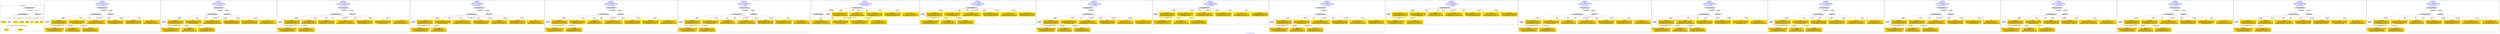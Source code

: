 digraph n0 {
fontcolor="blue"
remincross="true"
label="s12-s-19-artworks.json"
subgraph cluster_0 {
label="1-correct model"
n2[style="filled",color="white",fillcolor="lightgray",label="CulturalHeritageObject1"];
n3[shape="plaintext",style="filled",fillcolor="gold",label="date_made"];
n4[style="filled",color="white",fillcolor="lightgray",label="Person1"];
n5[shape="plaintext",style="filled",fillcolor="gold",label="description"];
n6[shape="plaintext",style="filled",fillcolor="gold",label="dimensions"];
n7[shape="plaintext",style="filled",fillcolor="gold",label="technique"];
n8[shape="plaintext",style="filled",fillcolor="gold",label="title"];
n9[shape="plaintext",style="filled",fillcolor="gold",label="access_id"];
n10[shape="plaintext",style="filled",fillcolor="gold",label="nationality"];
n11[shape="plaintext",style="filled",fillcolor="gold",label="artist_name"];
n12[style="filled",color="white",fillcolor="lightgray",label="EuropeanaAggregation1"];
n13[style="filled",color="white",fillcolor="lightgray",label="WebResource1"];
n14[shape="plaintext",style="filled",fillcolor="gold",label="img_url"];
}
subgraph cluster_1 {
label="candidate 0\nlink coherence:1.0\nnode coherence:1.0\nconfidence:0.5043214219495069\nmapping score:0.6125515850942801\ncost:11.99945\n-precision:0.92-recall:0.92"
n16[style="filled",color="white",fillcolor="lightgray",label="CulturalHeritageObject1"];
n17[style="filled",color="white",fillcolor="lightgray",label="Person1"];
n18[style="filled",color="white",fillcolor="lightgray",label="EuropeanaAggregation1"];
n19[style="filled",color="white",fillcolor="lightgray",label="WebResource1"];
n20[shape="plaintext",style="filled",fillcolor="gold",label="dimensions\n[CulturalHeritageObject,extent,0.611]\n[CulturalHeritageObject,description,0.17]\n[CulturalHeritageObject,title,0.113]\n[CulturalHeritageObject,medium,0.106]"];
n21[shape="plaintext",style="filled",fillcolor="gold",label="nationality\n[Person,countryAssociatedWithThePerson,0.856]\n[Person,biographicalInformation,0.082]\n[CulturalHeritageObject,title,0.032]\n[CulturalHeritageObject,description,0.03]"];
n22[shape="plaintext",style="filled",fillcolor="gold",label="img_url\n[WebResource,classLink,0.74]\n[Document,classLink,0.132]\n[CulturalHeritageObject,provenance,0.074]\n[Person,biographicalInformation,0.054]"];
n23[shape="plaintext",style="filled",fillcolor="gold",label="title\n[CulturalHeritageObject,title,0.328]\n[CulturalHeritageObject,description,0.306]\n[Person,biographicalInformation,0.278]\n[Concept,prefLabel,0.088]"];
n24[shape="plaintext",style="filled",fillcolor="gold",label="access_id\n[CulturalHeritageObject,extent,0.491]\n[CulturalHeritageObject,title,0.229]\n[CulturalHeritageObject,description,0.183]\n[CulturalHeritageObject,accessionNumber,0.097]"];
n25[shape="plaintext",style="filled",fillcolor="gold",label="date_made\n[Person,dateOfDeath,0.346]\n[Person,dateOfBirth,0.333]\n[CulturalHeritageObject,created,0.212]\n[Person,biographicalInformation,0.109]"];
n26[shape="plaintext",style="filled",fillcolor="gold",label="technique\n[CulturalHeritageObject,medium,0.69]\n[CulturalHeritageObject,description,0.147]\n[Person,biographicalInformation,0.095]\n[CulturalHeritageObject,title,0.068]"];
n27[shape="plaintext",style="filled",fillcolor="gold",label="description\n[Person,biographicalInformation,0.438]\n[CulturalHeritageObject,description,0.356]\n[CulturalHeritageObject,title,0.156]\n[CulturalHeritageObject,provenance,0.05]"];
n28[shape="plaintext",style="filled",fillcolor="gold",label="artist_name\n[Person,nameOfThePerson,0.514]\n[Person,biographicalInformation,0.327]\n[CulturalHeritageObject,title,0.081]\n[CulturalHeritageObject,provenance,0.078]"];
}
subgraph cluster_2 {
label="candidate 1\nlink coherence:1.0\nnode coherence:1.0\nconfidence:0.5029013796348395\nmapping score:0.6120782376560576\ncost:11.99945\n-precision:0.92-recall:0.92"
n30[style="filled",color="white",fillcolor="lightgray",label="CulturalHeritageObject1"];
n31[style="filled",color="white",fillcolor="lightgray",label="Person1"];
n32[style="filled",color="white",fillcolor="lightgray",label="EuropeanaAggregation1"];
n33[style="filled",color="white",fillcolor="lightgray",label="WebResource1"];
n34[shape="plaintext",style="filled",fillcolor="gold",label="dimensions\n[CulturalHeritageObject,extent,0.611]\n[CulturalHeritageObject,description,0.17]\n[CulturalHeritageObject,title,0.113]\n[CulturalHeritageObject,medium,0.106]"];
n35[shape="plaintext",style="filled",fillcolor="gold",label="nationality\n[Person,countryAssociatedWithThePerson,0.856]\n[Person,biographicalInformation,0.082]\n[CulturalHeritageObject,title,0.032]\n[CulturalHeritageObject,description,0.03]"];
n36[shape="plaintext",style="filled",fillcolor="gold",label="date_made\n[Person,dateOfDeath,0.346]\n[Person,dateOfBirth,0.333]\n[CulturalHeritageObject,created,0.212]\n[Person,biographicalInformation,0.109]"];
n37[shape="plaintext",style="filled",fillcolor="gold",label="img_url\n[WebResource,classLink,0.74]\n[Document,classLink,0.132]\n[CulturalHeritageObject,provenance,0.074]\n[Person,biographicalInformation,0.054]"];
n38[shape="plaintext",style="filled",fillcolor="gold",label="title\n[CulturalHeritageObject,title,0.328]\n[CulturalHeritageObject,description,0.306]\n[Person,biographicalInformation,0.278]\n[Concept,prefLabel,0.088]"];
n39[shape="plaintext",style="filled",fillcolor="gold",label="access_id\n[CulturalHeritageObject,extent,0.491]\n[CulturalHeritageObject,title,0.229]\n[CulturalHeritageObject,description,0.183]\n[CulturalHeritageObject,accessionNumber,0.097]"];
n40[shape="plaintext",style="filled",fillcolor="gold",label="technique\n[CulturalHeritageObject,medium,0.69]\n[CulturalHeritageObject,description,0.147]\n[Person,biographicalInformation,0.095]\n[CulturalHeritageObject,title,0.068]"];
n41[shape="plaintext",style="filled",fillcolor="gold",label="description\n[Person,biographicalInformation,0.438]\n[CulturalHeritageObject,description,0.356]\n[CulturalHeritageObject,title,0.156]\n[CulturalHeritageObject,provenance,0.05]"];
n42[shape="plaintext",style="filled",fillcolor="gold",label="artist_name\n[Person,nameOfThePerson,0.514]\n[Person,biographicalInformation,0.327]\n[CulturalHeritageObject,title,0.081]\n[CulturalHeritageObject,provenance,0.078]"];
}
subgraph cluster_3 {
label="candidate 10\nlink coherence:1.0\nnode coherence:1.0\nconfidence:0.46474013644248896\nmapping score:0.5993578232586074\ncost:11.99945\n-precision:0.83-recall:0.83"
n44[style="filled",color="white",fillcolor="lightgray",label="CulturalHeritageObject1"];
n45[style="filled",color="white",fillcolor="lightgray",label="Person1"];
n46[style="filled",color="white",fillcolor="lightgray",label="EuropeanaAggregation1"];
n47[style="filled",color="white",fillcolor="lightgray",label="WebResource1"];
n48[shape="plaintext",style="filled",fillcolor="gold",label="dimensions\n[CulturalHeritageObject,extent,0.611]\n[CulturalHeritageObject,description,0.17]\n[CulturalHeritageObject,title,0.113]\n[CulturalHeritageObject,medium,0.106]"];
n49[shape="plaintext",style="filled",fillcolor="gold",label="nationality\n[Person,countryAssociatedWithThePerson,0.856]\n[Person,biographicalInformation,0.082]\n[CulturalHeritageObject,title,0.032]\n[CulturalHeritageObject,description,0.03]"];
n50[shape="plaintext",style="filled",fillcolor="gold",label="img_url\n[WebResource,classLink,0.74]\n[Document,classLink,0.132]\n[CulturalHeritageObject,provenance,0.074]\n[Person,biographicalInformation,0.054]"];
n51[shape="plaintext",style="filled",fillcolor="gold",label="date_made\n[Person,dateOfDeath,0.346]\n[Person,dateOfBirth,0.333]\n[CulturalHeritageObject,created,0.212]\n[Person,biographicalInformation,0.109]"];
n52[shape="plaintext",style="filled",fillcolor="gold",label="description\n[Person,biographicalInformation,0.438]\n[CulturalHeritageObject,description,0.356]\n[CulturalHeritageObject,title,0.156]\n[CulturalHeritageObject,provenance,0.05]"];
n53[shape="plaintext",style="filled",fillcolor="gold",label="access_id\n[CulturalHeritageObject,extent,0.491]\n[CulturalHeritageObject,title,0.229]\n[CulturalHeritageObject,description,0.183]\n[CulturalHeritageObject,accessionNumber,0.097]"];
n54[shape="plaintext",style="filled",fillcolor="gold",label="technique\n[CulturalHeritageObject,medium,0.69]\n[CulturalHeritageObject,description,0.147]\n[Person,biographicalInformation,0.095]\n[CulturalHeritageObject,title,0.068]"];
n55[shape="plaintext",style="filled",fillcolor="gold",label="title\n[CulturalHeritageObject,title,0.328]\n[CulturalHeritageObject,description,0.306]\n[Person,biographicalInformation,0.278]\n[Concept,prefLabel,0.088]"];
n56[shape="plaintext",style="filled",fillcolor="gold",label="artist_name\n[Person,nameOfThePerson,0.514]\n[Person,biographicalInformation,0.327]\n[CulturalHeritageObject,title,0.081]\n[CulturalHeritageObject,provenance,0.078]"];
}
subgraph cluster_4 {
label="candidate 11\nlink coherence:1.0\nnode coherence:1.0\nconfidence:0.45576895742800677\nmapping score:0.59636743025378\ncost:11.99945\n-precision:0.83-recall:0.83"
n58[style="filled",color="white",fillcolor="lightgray",label="CulturalHeritageObject1"];
n59[style="filled",color="white",fillcolor="lightgray",label="Person1"];
n60[style="filled",color="white",fillcolor="lightgray",label="EuropeanaAggregation1"];
n61[style="filled",color="white",fillcolor="lightgray",label="WebResource1"];
n62[shape="plaintext",style="filled",fillcolor="gold",label="dimensions\n[CulturalHeritageObject,extent,0.611]\n[CulturalHeritageObject,description,0.17]\n[CulturalHeritageObject,title,0.113]\n[CulturalHeritageObject,medium,0.106]"];
n63[shape="plaintext",style="filled",fillcolor="gold",label="nationality\n[Person,countryAssociatedWithThePerson,0.856]\n[Person,biographicalInformation,0.082]\n[CulturalHeritageObject,title,0.032]\n[CulturalHeritageObject,description,0.03]"];
n64[shape="plaintext",style="filled",fillcolor="gold",label="img_url\n[WebResource,classLink,0.74]\n[Document,classLink,0.132]\n[CulturalHeritageObject,provenance,0.074]\n[Person,biographicalInformation,0.054]"];
n65[shape="plaintext",style="filled",fillcolor="gold",label="title\n[CulturalHeritageObject,title,0.328]\n[CulturalHeritageObject,description,0.306]\n[Person,biographicalInformation,0.278]\n[Concept,prefLabel,0.088]"];
n66[shape="plaintext",style="filled",fillcolor="gold",label="access_id\n[CulturalHeritageObject,extent,0.491]\n[CulturalHeritageObject,title,0.229]\n[CulturalHeritageObject,description,0.183]\n[CulturalHeritageObject,accessionNumber,0.097]"];
n67[shape="plaintext",style="filled",fillcolor="gold",label="date_made\n[Person,dateOfDeath,0.346]\n[Person,dateOfBirth,0.333]\n[CulturalHeritageObject,created,0.212]\n[Person,biographicalInformation,0.109]"];
n68[shape="plaintext",style="filled",fillcolor="gold",label="technique\n[CulturalHeritageObject,medium,0.69]\n[CulturalHeritageObject,description,0.147]\n[Person,biographicalInformation,0.095]\n[CulturalHeritageObject,title,0.068]"];
n69[shape="plaintext",style="filled",fillcolor="gold",label="artist_name\n[Person,nameOfThePerson,0.514]\n[Person,biographicalInformation,0.327]\n[CulturalHeritageObject,title,0.081]\n[CulturalHeritageObject,provenance,0.078]"];
n70[shape="plaintext",style="filled",fillcolor="gold",label="description\n[Person,biographicalInformation,0.438]\n[CulturalHeritageObject,description,0.356]\n[CulturalHeritageObject,title,0.156]\n[CulturalHeritageObject,provenance,0.05]"];
}
subgraph cluster_5 {
label="candidate 12\nlink coherence:1.0\nnode coherence:1.0\nconfidence:0.45537098438512136\nmapping score:0.5962347725728182\ncost:11.99945\n-precision:0.92-recall:0.92"
n72[style="filled",color="white",fillcolor="lightgray",label="CulturalHeritageObject1"];
n73[style="filled",color="white",fillcolor="lightgray",label="Person1"];
n74[style="filled",color="white",fillcolor="lightgray",label="EuropeanaAggregation1"];
n75[style="filled",color="white",fillcolor="lightgray",label="WebResource1"];
n76[shape="plaintext",style="filled",fillcolor="gold",label="dimensions\n[CulturalHeritageObject,extent,0.611]\n[CulturalHeritageObject,description,0.17]\n[CulturalHeritageObject,title,0.113]\n[CulturalHeritageObject,medium,0.106]"];
n77[shape="plaintext",style="filled",fillcolor="gold",label="nationality\n[Person,countryAssociatedWithThePerson,0.856]\n[Person,biographicalInformation,0.082]\n[CulturalHeritageObject,title,0.032]\n[CulturalHeritageObject,description,0.03]"];
n78[shape="plaintext",style="filled",fillcolor="gold",label="img_url\n[WebResource,classLink,0.74]\n[Document,classLink,0.132]\n[CulturalHeritageObject,provenance,0.074]\n[Person,biographicalInformation,0.054]"];
n79[shape="plaintext",style="filled",fillcolor="gold",label="title\n[CulturalHeritageObject,title,0.328]\n[CulturalHeritageObject,description,0.306]\n[Person,biographicalInformation,0.278]\n[Concept,prefLabel,0.088]"];
n80[shape="plaintext",style="filled",fillcolor="gold",label="date_made\n[Person,dateOfDeath,0.346]\n[Person,dateOfBirth,0.333]\n[CulturalHeritageObject,created,0.212]\n[Person,biographicalInformation,0.109]"];
n81[shape="plaintext",style="filled",fillcolor="gold",label="access_id\n[CulturalHeritageObject,extent,0.491]\n[CulturalHeritageObject,title,0.229]\n[CulturalHeritageObject,description,0.183]\n[CulturalHeritageObject,accessionNumber,0.097]"];
n82[shape="plaintext",style="filled",fillcolor="gold",label="technique\n[CulturalHeritageObject,medium,0.69]\n[CulturalHeritageObject,description,0.147]\n[Person,biographicalInformation,0.095]\n[CulturalHeritageObject,title,0.068]"];
n83[shape="plaintext",style="filled",fillcolor="gold",label="description\n[Person,biographicalInformation,0.438]\n[CulturalHeritageObject,description,0.356]\n[CulturalHeritageObject,title,0.156]\n[CulturalHeritageObject,provenance,0.05]"];
n84[shape="plaintext",style="filled",fillcolor="gold",label="artist_name\n[Person,nameOfThePerson,0.514]\n[Person,biographicalInformation,0.327]\n[CulturalHeritageObject,title,0.081]\n[CulturalHeritageObject,provenance,0.078]"];
}
subgraph cluster_6 {
label="candidate 13\nlink coherence:1.0\nnode coherence:1.0\nconfidence:0.45537098438512136\nmapping score:0.5962347725728182\ncost:11.99961\n-precision:0.92-recall:0.92"
n86[style="filled",color="white",fillcolor="lightgray",label="CulturalHeritageObject1"];
n87[style="filled",color="white",fillcolor="lightgray",label="Person1"];
n88[style="filled",color="white",fillcolor="lightgray",label="EuropeanaAggregation1"];
n89[style="filled",color="white",fillcolor="lightgray",label="WebResource2"];
n90[shape="plaintext",style="filled",fillcolor="gold",label="dimensions\n[CulturalHeritageObject,extent,0.611]\n[CulturalHeritageObject,description,0.17]\n[CulturalHeritageObject,title,0.113]\n[CulturalHeritageObject,medium,0.106]"];
n91[shape="plaintext",style="filled",fillcolor="gold",label="nationality\n[Person,countryAssociatedWithThePerson,0.856]\n[Person,biographicalInformation,0.082]\n[CulturalHeritageObject,title,0.032]\n[CulturalHeritageObject,description,0.03]"];
n92[shape="plaintext",style="filled",fillcolor="gold",label="title\n[CulturalHeritageObject,title,0.328]\n[CulturalHeritageObject,description,0.306]\n[Person,biographicalInformation,0.278]\n[Concept,prefLabel,0.088]"];
n93[shape="plaintext",style="filled",fillcolor="gold",label="date_made\n[Person,dateOfDeath,0.346]\n[Person,dateOfBirth,0.333]\n[CulturalHeritageObject,created,0.212]\n[Person,biographicalInformation,0.109]"];
n94[shape="plaintext",style="filled",fillcolor="gold",label="access_id\n[CulturalHeritageObject,extent,0.491]\n[CulturalHeritageObject,title,0.229]\n[CulturalHeritageObject,description,0.183]\n[CulturalHeritageObject,accessionNumber,0.097]"];
n95[shape="plaintext",style="filled",fillcolor="gold",label="technique\n[CulturalHeritageObject,medium,0.69]\n[CulturalHeritageObject,description,0.147]\n[Person,biographicalInformation,0.095]\n[CulturalHeritageObject,title,0.068]"];
n96[shape="plaintext",style="filled",fillcolor="gold",label="img_url\n[WebResource,classLink,0.74]\n[Document,classLink,0.132]\n[CulturalHeritageObject,provenance,0.074]\n[Person,biographicalInformation,0.054]"];
n97[shape="plaintext",style="filled",fillcolor="gold",label="description\n[Person,biographicalInformation,0.438]\n[CulturalHeritageObject,description,0.356]\n[CulturalHeritageObject,title,0.156]\n[CulturalHeritageObject,provenance,0.05]"];
n98[shape="plaintext",style="filled",fillcolor="gold",label="artist_name\n[Person,nameOfThePerson,0.514]\n[Person,biographicalInformation,0.327]\n[CulturalHeritageObject,title,0.081]\n[CulturalHeritageObject,provenance,0.078]"];
}
subgraph cluster_7 {
label="candidate 14\nlink coherence:1.0\nnode coherence:1.0\nconfidence:0.4370527715428731\nmapping score:0.5901287016254021\ncost:10.99976\n-precision:0.55-recall:0.5"
n100[style="filled",color="white",fillcolor="lightgray",label="CulturalHeritageObject1"];
n101[style="filled",color="white",fillcolor="lightgray",label="CulturalHeritageObject2"];
n102[style="filled",color="white",fillcolor="lightgray",label="Person1"];
n103[shape="plaintext",style="filled",fillcolor="gold",label="dimensions\n[CulturalHeritageObject,extent,0.611]\n[CulturalHeritageObject,description,0.17]\n[CulturalHeritageObject,title,0.113]\n[CulturalHeritageObject,medium,0.106]"];
n104[shape="plaintext",style="filled",fillcolor="gold",label="nationality\n[Person,countryAssociatedWithThePerson,0.856]\n[Person,biographicalInformation,0.082]\n[CulturalHeritageObject,title,0.032]\n[CulturalHeritageObject,description,0.03]"];
n105[shape="plaintext",style="filled",fillcolor="gold",label="date_made\n[Person,dateOfDeath,0.346]\n[Person,dateOfBirth,0.333]\n[CulturalHeritageObject,created,0.212]\n[Person,biographicalInformation,0.109]"];
n106[shape="plaintext",style="filled",fillcolor="gold",label="description\n[Person,biographicalInformation,0.438]\n[CulturalHeritageObject,description,0.356]\n[CulturalHeritageObject,title,0.156]\n[CulturalHeritageObject,provenance,0.05]"];
n107[shape="plaintext",style="filled",fillcolor="gold",label="technique\n[CulturalHeritageObject,medium,0.69]\n[CulturalHeritageObject,description,0.147]\n[Person,biographicalInformation,0.095]\n[CulturalHeritageObject,title,0.068]"];
n108[shape="plaintext",style="filled",fillcolor="gold",label="img_url\n[WebResource,classLink,0.74]\n[Document,classLink,0.132]\n[CulturalHeritageObject,provenance,0.074]\n[Person,biographicalInformation,0.054]"];
n109[shape="plaintext",style="filled",fillcolor="gold",label="access_id\n[CulturalHeritageObject,extent,0.491]\n[CulturalHeritageObject,title,0.229]\n[CulturalHeritageObject,description,0.183]\n[CulturalHeritageObject,accessionNumber,0.097]"];
n110[shape="plaintext",style="filled",fillcolor="gold",label="title\n[CulturalHeritageObject,title,0.328]\n[CulturalHeritageObject,description,0.306]\n[Person,biographicalInformation,0.278]\n[Concept,prefLabel,0.088]"];
n111[shape="plaintext",style="filled",fillcolor="gold",label="artist_name\n[Person,nameOfThePerson,0.514]\n[Person,biographicalInformation,0.327]\n[CulturalHeritageObject,title,0.081]\n[CulturalHeritageObject,provenance,0.078]"];
}
subgraph cluster_8 {
label="candidate 15\nlink coherence:1.0\nnode coherence:1.0\nconfidence:0.4303280954275603\nmapping score:0.6064056614388164\ncost:9.99979\n-precision:0.8-recall:0.67"
n113[style="filled",color="white",fillcolor="lightgray",label="CulturalHeritageObject1"];
n114[style="filled",color="white",fillcolor="lightgray",label="Person1"];
n115[shape="plaintext",style="filled",fillcolor="gold",label="dimensions\n[CulturalHeritageObject,extent,0.611]\n[CulturalHeritageObject,description,0.17]\n[CulturalHeritageObject,title,0.113]\n[CulturalHeritageObject,medium,0.106]"];
n116[shape="plaintext",style="filled",fillcolor="gold",label="nationality\n[Person,countryAssociatedWithThePerson,0.856]\n[Person,biographicalInformation,0.082]\n[CulturalHeritageObject,title,0.032]\n[CulturalHeritageObject,description,0.03]"];
n117[shape="plaintext",style="filled",fillcolor="gold",label="title\n[CulturalHeritageObject,title,0.328]\n[CulturalHeritageObject,description,0.306]\n[Person,biographicalInformation,0.278]\n[Concept,prefLabel,0.088]"];
n118[shape="plaintext",style="filled",fillcolor="gold",label="access_id\n[CulturalHeritageObject,extent,0.491]\n[CulturalHeritageObject,title,0.229]\n[CulturalHeritageObject,description,0.183]\n[CulturalHeritageObject,accessionNumber,0.097]"];
n119[shape="plaintext",style="filled",fillcolor="gold",label="date_made\n[Person,dateOfDeath,0.346]\n[Person,dateOfBirth,0.333]\n[CulturalHeritageObject,created,0.212]\n[Person,biographicalInformation,0.109]"];
n120[shape="plaintext",style="filled",fillcolor="gold",label="technique\n[CulturalHeritageObject,medium,0.69]\n[CulturalHeritageObject,description,0.147]\n[Person,biographicalInformation,0.095]\n[CulturalHeritageObject,title,0.068]"];
n121[shape="plaintext",style="filled",fillcolor="gold",label="img_url\n[WebResource,classLink,0.74]\n[Document,classLink,0.132]\n[CulturalHeritageObject,provenance,0.074]\n[Person,biographicalInformation,0.054]"];
n122[shape="plaintext",style="filled",fillcolor="gold",label="description\n[Person,biographicalInformation,0.438]\n[CulturalHeritageObject,description,0.356]\n[CulturalHeritageObject,title,0.156]\n[CulturalHeritageObject,provenance,0.05]"];
n123[shape="plaintext",style="filled",fillcolor="gold",label="artist_name\n[Person,nameOfThePerson,0.514]\n[Person,biographicalInformation,0.327]\n[CulturalHeritageObject,title,0.081]\n[CulturalHeritageObject,provenance,0.078]"];
}
subgraph cluster_9 {
label="candidate 16\nlink coherence:1.0\nnode coherence:1.0\nconfidence:0.4303280954275603\nmapping score:0.6064056614388164\ncost:10.99962\n-precision:0.82-recall:0.75"
n125[style="filled",color="white",fillcolor="lightgray",label="CulturalHeritageObject1"];
n126[style="filled",color="white",fillcolor="lightgray",label="Person1"];
n127[style="filled",color="white",fillcolor="lightgray",label="EuropeanaAggregation1"];
n128[shape="plaintext",style="filled",fillcolor="gold",label="dimensions\n[CulturalHeritageObject,extent,0.611]\n[CulturalHeritageObject,description,0.17]\n[CulturalHeritageObject,title,0.113]\n[CulturalHeritageObject,medium,0.106]"];
n129[shape="plaintext",style="filled",fillcolor="gold",label="nationality\n[Person,countryAssociatedWithThePerson,0.856]\n[Person,biographicalInformation,0.082]\n[CulturalHeritageObject,title,0.032]\n[CulturalHeritageObject,description,0.03]"];
n130[shape="plaintext",style="filled",fillcolor="gold",label="title\n[CulturalHeritageObject,title,0.328]\n[CulturalHeritageObject,description,0.306]\n[Person,biographicalInformation,0.278]\n[Concept,prefLabel,0.088]"];
n131[shape="plaintext",style="filled",fillcolor="gold",label="access_id\n[CulturalHeritageObject,extent,0.491]\n[CulturalHeritageObject,title,0.229]\n[CulturalHeritageObject,description,0.183]\n[CulturalHeritageObject,accessionNumber,0.097]"];
n132[shape="plaintext",style="filled",fillcolor="gold",label="date_made\n[Person,dateOfDeath,0.346]\n[Person,dateOfBirth,0.333]\n[CulturalHeritageObject,created,0.212]\n[Person,biographicalInformation,0.109]"];
n133[shape="plaintext",style="filled",fillcolor="gold",label="technique\n[CulturalHeritageObject,medium,0.69]\n[CulturalHeritageObject,description,0.147]\n[Person,biographicalInformation,0.095]\n[CulturalHeritageObject,title,0.068]"];
n134[shape="plaintext",style="filled",fillcolor="gold",label="img_url\n[WebResource,classLink,0.74]\n[Document,classLink,0.132]\n[CulturalHeritageObject,provenance,0.074]\n[Person,biographicalInformation,0.054]"];
n135[shape="plaintext",style="filled",fillcolor="gold",label="description\n[Person,biographicalInformation,0.438]\n[CulturalHeritageObject,description,0.356]\n[CulturalHeritageObject,title,0.156]\n[CulturalHeritageObject,provenance,0.05]"];
n136[shape="plaintext",style="filled",fillcolor="gold",label="artist_name\n[Person,nameOfThePerson,0.514]\n[Person,biographicalInformation,0.327]\n[CulturalHeritageObject,title,0.081]\n[CulturalHeritageObject,provenance,0.078]"];
}
subgraph cluster_10 {
label="candidate 17\nlink coherence:1.0\nnode coherence:1.0\nconfidence:0.42890805311289293\nmapping score:0.605932314000594\ncost:9.99979\n-precision:0.8-recall:0.67"
n138[style="filled",color="white",fillcolor="lightgray",label="CulturalHeritageObject1"];
n139[style="filled",color="white",fillcolor="lightgray",label="Person1"];
n140[shape="plaintext",style="filled",fillcolor="gold",label="dimensions\n[CulturalHeritageObject,extent,0.611]\n[CulturalHeritageObject,description,0.17]\n[CulturalHeritageObject,title,0.113]\n[CulturalHeritageObject,medium,0.106]"];
n141[shape="plaintext",style="filled",fillcolor="gold",label="nationality\n[Person,countryAssociatedWithThePerson,0.856]\n[Person,biographicalInformation,0.082]\n[CulturalHeritageObject,title,0.032]\n[CulturalHeritageObject,description,0.03]"];
n142[shape="plaintext",style="filled",fillcolor="gold",label="date_made\n[Person,dateOfDeath,0.346]\n[Person,dateOfBirth,0.333]\n[CulturalHeritageObject,created,0.212]\n[Person,biographicalInformation,0.109]"];
n143[shape="plaintext",style="filled",fillcolor="gold",label="title\n[CulturalHeritageObject,title,0.328]\n[CulturalHeritageObject,description,0.306]\n[Person,biographicalInformation,0.278]\n[Concept,prefLabel,0.088]"];
n144[shape="plaintext",style="filled",fillcolor="gold",label="access_id\n[CulturalHeritageObject,extent,0.491]\n[CulturalHeritageObject,title,0.229]\n[CulturalHeritageObject,description,0.183]\n[CulturalHeritageObject,accessionNumber,0.097]"];
n145[shape="plaintext",style="filled",fillcolor="gold",label="technique\n[CulturalHeritageObject,medium,0.69]\n[CulturalHeritageObject,description,0.147]\n[Person,biographicalInformation,0.095]\n[CulturalHeritageObject,title,0.068]"];
n146[shape="plaintext",style="filled",fillcolor="gold",label="img_url\n[WebResource,classLink,0.74]\n[Document,classLink,0.132]\n[CulturalHeritageObject,provenance,0.074]\n[Person,biographicalInformation,0.054]"];
n147[shape="plaintext",style="filled",fillcolor="gold",label="description\n[Person,biographicalInformation,0.438]\n[CulturalHeritageObject,description,0.356]\n[CulturalHeritageObject,title,0.156]\n[CulturalHeritageObject,provenance,0.05]"];
n148[shape="plaintext",style="filled",fillcolor="gold",label="artist_name\n[Person,nameOfThePerson,0.514]\n[Person,biographicalInformation,0.327]\n[CulturalHeritageObject,title,0.081]\n[CulturalHeritageObject,provenance,0.078]"];
}
subgraph cluster_11 {
label="candidate 18\nlink coherence:1.0\nnode coherence:1.0\nconfidence:0.42890805311289293\nmapping score:0.605932314000594\ncost:10.99962\n-precision:0.82-recall:0.75"
n150[style="filled",color="white",fillcolor="lightgray",label="CulturalHeritageObject1"];
n151[style="filled",color="white",fillcolor="lightgray",label="Person1"];
n152[style="filled",color="white",fillcolor="lightgray",label="EuropeanaAggregation1"];
n153[shape="plaintext",style="filled",fillcolor="gold",label="dimensions\n[CulturalHeritageObject,extent,0.611]\n[CulturalHeritageObject,description,0.17]\n[CulturalHeritageObject,title,0.113]\n[CulturalHeritageObject,medium,0.106]"];
n154[shape="plaintext",style="filled",fillcolor="gold",label="nationality\n[Person,countryAssociatedWithThePerson,0.856]\n[Person,biographicalInformation,0.082]\n[CulturalHeritageObject,title,0.032]\n[CulturalHeritageObject,description,0.03]"];
n155[shape="plaintext",style="filled",fillcolor="gold",label="date_made\n[Person,dateOfDeath,0.346]\n[Person,dateOfBirth,0.333]\n[CulturalHeritageObject,created,0.212]\n[Person,biographicalInformation,0.109]"];
n156[shape="plaintext",style="filled",fillcolor="gold",label="title\n[CulturalHeritageObject,title,0.328]\n[CulturalHeritageObject,description,0.306]\n[Person,biographicalInformation,0.278]\n[Concept,prefLabel,0.088]"];
n157[shape="plaintext",style="filled",fillcolor="gold",label="access_id\n[CulturalHeritageObject,extent,0.491]\n[CulturalHeritageObject,title,0.229]\n[CulturalHeritageObject,description,0.183]\n[CulturalHeritageObject,accessionNumber,0.097]"];
n158[shape="plaintext",style="filled",fillcolor="gold",label="technique\n[CulturalHeritageObject,medium,0.69]\n[CulturalHeritageObject,description,0.147]\n[Person,biographicalInformation,0.095]\n[CulturalHeritageObject,title,0.068]"];
n159[shape="plaintext",style="filled",fillcolor="gold",label="img_url\n[WebResource,classLink,0.74]\n[Document,classLink,0.132]\n[CulturalHeritageObject,provenance,0.074]\n[Person,biographicalInformation,0.054]"];
n160[shape="plaintext",style="filled",fillcolor="gold",label="description\n[Person,biographicalInformation,0.438]\n[CulturalHeritageObject,description,0.356]\n[CulturalHeritageObject,title,0.156]\n[CulturalHeritageObject,provenance,0.05]"];
n161[shape="plaintext",style="filled",fillcolor="gold",label="artist_name\n[Person,nameOfThePerson,0.514]\n[Person,biographicalInformation,0.327]\n[CulturalHeritageObject,title,0.081]\n[CulturalHeritageObject,provenance,0.078]"];
}
subgraph cluster_12 {
label="candidate 19\nlink coherence:1.0\nnode coherence:1.0\nconfidence:0.4153890045922533\nmapping score:0.601425964493714\ncost:9.99979\n-precision:0.9-recall:0.75"
n163[style="filled",color="white",fillcolor="lightgray",label="CulturalHeritageObject1"];
n164[style="filled",color="white",fillcolor="lightgray",label="Person1"];
n165[shape="plaintext",style="filled",fillcolor="gold",label="dimensions\n[CulturalHeritageObject,extent,0.611]\n[CulturalHeritageObject,description,0.17]\n[CulturalHeritageObject,title,0.113]\n[CulturalHeritageObject,medium,0.106]"];
n166[shape="plaintext",style="filled",fillcolor="gold",label="nationality\n[Person,countryAssociatedWithThePerson,0.856]\n[Person,biographicalInformation,0.082]\n[CulturalHeritageObject,title,0.032]\n[CulturalHeritageObject,description,0.03]"];
n167[shape="plaintext",style="filled",fillcolor="gold",label="title\n[CulturalHeritageObject,title,0.328]\n[CulturalHeritageObject,description,0.306]\n[Person,biographicalInformation,0.278]\n[Concept,prefLabel,0.088]"];
n168[shape="plaintext",style="filled",fillcolor="gold",label="date_made\n[Person,dateOfDeath,0.346]\n[Person,dateOfBirth,0.333]\n[CulturalHeritageObject,created,0.212]\n[Person,biographicalInformation,0.109]"];
n169[shape="plaintext",style="filled",fillcolor="gold",label="access_id\n[CulturalHeritageObject,extent,0.491]\n[CulturalHeritageObject,title,0.229]\n[CulturalHeritageObject,description,0.183]\n[CulturalHeritageObject,accessionNumber,0.097]"];
n170[shape="plaintext",style="filled",fillcolor="gold",label="technique\n[CulturalHeritageObject,medium,0.69]\n[CulturalHeritageObject,description,0.147]\n[Person,biographicalInformation,0.095]\n[CulturalHeritageObject,title,0.068]"];
n171[shape="plaintext",style="filled",fillcolor="gold",label="img_url\n[WebResource,classLink,0.74]\n[Document,classLink,0.132]\n[CulturalHeritageObject,provenance,0.074]\n[Person,biographicalInformation,0.054]"];
n172[shape="plaintext",style="filled",fillcolor="gold",label="description\n[Person,biographicalInformation,0.438]\n[CulturalHeritageObject,description,0.356]\n[CulturalHeritageObject,title,0.156]\n[CulturalHeritageObject,provenance,0.05]"];
n173[shape="plaintext",style="filled",fillcolor="gold",label="artist_name\n[Person,nameOfThePerson,0.514]\n[Person,biographicalInformation,0.327]\n[CulturalHeritageObject,title,0.081]\n[CulturalHeritageObject,provenance,0.078]"];
}
subgraph cluster_13 {
label="candidate 2\nlink coherence:1.0\nnode coherence:1.0\nconfidence:0.4893823311141998\nmapping score:0.6075718881491777\ncost:11.99945\n-precision:1.0-recall:1.0"
n175[style="filled",color="white",fillcolor="lightgray",label="CulturalHeritageObject1"];
n176[style="filled",color="white",fillcolor="lightgray",label="Person1"];
n177[style="filled",color="white",fillcolor="lightgray",label="EuropeanaAggregation1"];
n178[style="filled",color="white",fillcolor="lightgray",label="WebResource1"];
n179[shape="plaintext",style="filled",fillcolor="gold",label="dimensions\n[CulturalHeritageObject,extent,0.611]\n[CulturalHeritageObject,description,0.17]\n[CulturalHeritageObject,title,0.113]\n[CulturalHeritageObject,medium,0.106]"];
n180[shape="plaintext",style="filled",fillcolor="gold",label="nationality\n[Person,countryAssociatedWithThePerson,0.856]\n[Person,biographicalInformation,0.082]\n[CulturalHeritageObject,title,0.032]\n[CulturalHeritageObject,description,0.03]"];
n181[shape="plaintext",style="filled",fillcolor="gold",label="img_url\n[WebResource,classLink,0.74]\n[Document,classLink,0.132]\n[CulturalHeritageObject,provenance,0.074]\n[Person,biographicalInformation,0.054]"];
n182[shape="plaintext",style="filled",fillcolor="gold",label="title\n[CulturalHeritageObject,title,0.328]\n[CulturalHeritageObject,description,0.306]\n[Person,biographicalInformation,0.278]\n[Concept,prefLabel,0.088]"];
n183[shape="plaintext",style="filled",fillcolor="gold",label="date_made\n[Person,dateOfDeath,0.346]\n[Person,dateOfBirth,0.333]\n[CulturalHeritageObject,created,0.212]\n[Person,biographicalInformation,0.109]"];
n184[shape="plaintext",style="filled",fillcolor="gold",label="access_id\n[CulturalHeritageObject,extent,0.491]\n[CulturalHeritageObject,title,0.229]\n[CulturalHeritageObject,description,0.183]\n[CulturalHeritageObject,accessionNumber,0.097]"];
n185[shape="plaintext",style="filled",fillcolor="gold",label="technique\n[CulturalHeritageObject,medium,0.69]\n[CulturalHeritageObject,description,0.147]\n[Person,biographicalInformation,0.095]\n[CulturalHeritageObject,title,0.068]"];
n186[shape="plaintext",style="filled",fillcolor="gold",label="description\n[Person,biographicalInformation,0.438]\n[CulturalHeritageObject,description,0.356]\n[CulturalHeritageObject,title,0.156]\n[CulturalHeritageObject,provenance,0.05]"];
n187[shape="plaintext",style="filled",fillcolor="gold",label="artist_name\n[Person,nameOfThePerson,0.514]\n[Person,biographicalInformation,0.327]\n[CulturalHeritageObject,title,0.081]\n[CulturalHeritageObject,provenance,0.078]"];
}
subgraph cluster_14 {
label="candidate 3\nlink coherence:1.0\nnode coherence:1.0\nconfidence:0.48253103505349476\nmapping score:0.6052881227956094\ncost:11.99945\n-precision:0.67-recall:0.67"
n189[style="filled",color="white",fillcolor="lightgray",label="CulturalHeritageObject1"];
n190[style="filled",color="white",fillcolor="lightgray",label="Person1"];
n191[style="filled",color="white",fillcolor="lightgray",label="EuropeanaAggregation1"];
n192[style="filled",color="white",fillcolor="lightgray",label="WebResource1"];
n193[shape="plaintext",style="filled",fillcolor="gold",label="dimensions\n[CulturalHeritageObject,extent,0.611]\n[CulturalHeritageObject,description,0.17]\n[CulturalHeritageObject,title,0.113]\n[CulturalHeritageObject,medium,0.106]"];
n194[shape="plaintext",style="filled",fillcolor="gold",label="nationality\n[Person,countryAssociatedWithThePerson,0.856]\n[Person,biographicalInformation,0.082]\n[CulturalHeritageObject,title,0.032]\n[CulturalHeritageObject,description,0.03]"];
n195[shape="plaintext",style="filled",fillcolor="gold",label="img_url\n[WebResource,classLink,0.74]\n[Document,classLink,0.132]\n[CulturalHeritageObject,provenance,0.074]\n[Person,biographicalInformation,0.054]"];
n196[shape="plaintext",style="filled",fillcolor="gold",label="access_id\n[CulturalHeritageObject,extent,0.491]\n[CulturalHeritageObject,title,0.229]\n[CulturalHeritageObject,description,0.183]\n[CulturalHeritageObject,accessionNumber,0.097]"];
n197[shape="plaintext",style="filled",fillcolor="gold",label="date_made\n[Person,dateOfDeath,0.346]\n[Person,dateOfBirth,0.333]\n[CulturalHeritageObject,created,0.212]\n[Person,biographicalInformation,0.109]"];
n198[shape="plaintext",style="filled",fillcolor="gold",label="technique\n[CulturalHeritageObject,medium,0.69]\n[CulturalHeritageObject,description,0.147]\n[Person,biographicalInformation,0.095]\n[CulturalHeritageObject,title,0.068]"];
n199[shape="plaintext",style="filled",fillcolor="gold",label="description\n[Person,biographicalInformation,0.438]\n[CulturalHeritageObject,description,0.356]\n[CulturalHeritageObject,title,0.156]\n[CulturalHeritageObject,provenance,0.05]"];
n200[shape="plaintext",style="filled",fillcolor="gold",label="title\n[CulturalHeritageObject,title,0.328]\n[CulturalHeritageObject,description,0.306]\n[Person,biographicalInformation,0.278]\n[Concept,prefLabel,0.088]"];
n201[shape="plaintext",style="filled",fillcolor="gold",label="artist_name\n[Person,nameOfThePerson,0.514]\n[Person,biographicalInformation,0.327]\n[CulturalHeritageObject,title,0.081]\n[CulturalHeritageObject,provenance,0.078]"];
}
subgraph cluster_15 {
label="candidate 4\nlink coherence:1.0\nnode coherence:1.0\nconfidence:0.4799165139382957\nmapping score:0.6044166157572096\ncost:11.99945\n-precision:0.75-recall:0.75"
n203[style="filled",color="white",fillcolor="lightgray",label="CulturalHeritageObject1"];
n204[style="filled",color="white",fillcolor="lightgray",label="Person1"];
n205[style="filled",color="white",fillcolor="lightgray",label="EuropeanaAggregation1"];
n206[style="filled",color="white",fillcolor="lightgray",label="WebResource1"];
n207[shape="plaintext",style="filled",fillcolor="gold",label="dimensions\n[CulturalHeritageObject,extent,0.611]\n[CulturalHeritageObject,description,0.17]\n[CulturalHeritageObject,title,0.113]\n[CulturalHeritageObject,medium,0.106]"];
n208[shape="plaintext",style="filled",fillcolor="gold",label="nationality\n[Person,countryAssociatedWithThePerson,0.856]\n[Person,biographicalInformation,0.082]\n[CulturalHeritageObject,title,0.032]\n[CulturalHeritageObject,description,0.03]"];
n209[shape="plaintext",style="filled",fillcolor="gold",label="img_url\n[WebResource,classLink,0.74]\n[Document,classLink,0.132]\n[CulturalHeritageObject,provenance,0.074]\n[Person,biographicalInformation,0.054]"];
n210[shape="plaintext",style="filled",fillcolor="gold",label="title\n[CulturalHeritageObject,title,0.328]\n[CulturalHeritageObject,description,0.306]\n[Person,biographicalInformation,0.278]\n[Concept,prefLabel,0.088]"];
n211[shape="plaintext",style="filled",fillcolor="gold",label="date_made\n[Person,dateOfDeath,0.346]\n[Person,dateOfBirth,0.333]\n[CulturalHeritageObject,created,0.212]\n[Person,biographicalInformation,0.109]"];
n212[shape="plaintext",style="filled",fillcolor="gold",label="technique\n[CulturalHeritageObject,medium,0.69]\n[CulturalHeritageObject,description,0.147]\n[Person,biographicalInformation,0.095]\n[CulturalHeritageObject,title,0.068]"];
n213[shape="plaintext",style="filled",fillcolor="gold",label="description\n[Person,biographicalInformation,0.438]\n[CulturalHeritageObject,description,0.356]\n[CulturalHeritageObject,title,0.156]\n[CulturalHeritageObject,provenance,0.05]"];
n214[shape="plaintext",style="filled",fillcolor="gold",label="access_id\n[CulturalHeritageObject,extent,0.491]\n[CulturalHeritageObject,title,0.229]\n[CulturalHeritageObject,description,0.183]\n[CulturalHeritageObject,accessionNumber,0.097]"];
n215[shape="plaintext",style="filled",fillcolor="gold",label="artist_name\n[Person,nameOfThePerson,0.514]\n[Person,biographicalInformation,0.327]\n[CulturalHeritageObject,title,0.081]\n[CulturalHeritageObject,provenance,0.078]"];
}
subgraph cluster_16 {
label="candidate 5\nlink coherence:1.0\nnode coherence:1.0\nconfidence:0.4796792272777959\nmapping score:0.6043375202037097\ncost:11.99945\n-precision:0.75-recall:0.75"
n217[style="filled",color="white",fillcolor="lightgray",label="CulturalHeritageObject1"];
n218[style="filled",color="white",fillcolor="lightgray",label="Person1"];
n219[style="filled",color="white",fillcolor="lightgray",label="EuropeanaAggregation1"];
n220[style="filled",color="white",fillcolor="lightgray",label="WebResource1"];
n221[shape="plaintext",style="filled",fillcolor="gold",label="dimensions\n[CulturalHeritageObject,extent,0.611]\n[CulturalHeritageObject,description,0.17]\n[CulturalHeritageObject,title,0.113]\n[CulturalHeritageObject,medium,0.106]"];
n222[shape="plaintext",style="filled",fillcolor="gold",label="nationality\n[Person,countryAssociatedWithThePerson,0.856]\n[Person,biographicalInformation,0.082]\n[CulturalHeritageObject,title,0.032]\n[CulturalHeritageObject,description,0.03]"];
n223[shape="plaintext",style="filled",fillcolor="gold",label="img_url\n[WebResource,classLink,0.74]\n[Document,classLink,0.132]\n[CulturalHeritageObject,provenance,0.074]\n[Person,biographicalInformation,0.054]"];
n224[shape="plaintext",style="filled",fillcolor="gold",label="description\n[Person,biographicalInformation,0.438]\n[CulturalHeritageObject,description,0.356]\n[CulturalHeritageObject,title,0.156]\n[CulturalHeritageObject,provenance,0.05]"];
n225[shape="plaintext",style="filled",fillcolor="gold",label="access_id\n[CulturalHeritageObject,extent,0.491]\n[CulturalHeritageObject,title,0.229]\n[CulturalHeritageObject,description,0.183]\n[CulturalHeritageObject,accessionNumber,0.097]"];
n226[shape="plaintext",style="filled",fillcolor="gold",label="date_made\n[Person,dateOfDeath,0.346]\n[Person,dateOfBirth,0.333]\n[CulturalHeritageObject,created,0.212]\n[Person,biographicalInformation,0.109]"];
n227[shape="plaintext",style="filled",fillcolor="gold",label="technique\n[CulturalHeritageObject,medium,0.69]\n[CulturalHeritageObject,description,0.147]\n[Person,biographicalInformation,0.095]\n[CulturalHeritageObject,title,0.068]"];
n228[shape="plaintext",style="filled",fillcolor="gold",label="title\n[CulturalHeritageObject,title,0.328]\n[CulturalHeritageObject,description,0.306]\n[Person,biographicalInformation,0.278]\n[Concept,prefLabel,0.088]"];
n229[shape="plaintext",style="filled",fillcolor="gold",label="artist_name\n[Person,nameOfThePerson,0.514]\n[Person,biographicalInformation,0.327]\n[CulturalHeritageObject,title,0.081]\n[CulturalHeritageObject,provenance,0.078]"];
}
subgraph cluster_17 {
label="candidate 6\nlink coherence:1.0\nnode coherence:1.0\nconfidence:0.47849647162362835\nmapping score:0.6039432683189873\ncost:11.99945\n-precision:0.75-recall:0.75"
n231[style="filled",color="white",fillcolor="lightgray",label="CulturalHeritageObject1"];
n232[style="filled",color="white",fillcolor="lightgray",label="Person1"];
n233[style="filled",color="white",fillcolor="lightgray",label="EuropeanaAggregation1"];
n234[style="filled",color="white",fillcolor="lightgray",label="WebResource1"];
n235[shape="plaintext",style="filled",fillcolor="gold",label="dimensions\n[CulturalHeritageObject,extent,0.611]\n[CulturalHeritageObject,description,0.17]\n[CulturalHeritageObject,title,0.113]\n[CulturalHeritageObject,medium,0.106]"];
n236[shape="plaintext",style="filled",fillcolor="gold",label="nationality\n[Person,countryAssociatedWithThePerson,0.856]\n[Person,biographicalInformation,0.082]\n[CulturalHeritageObject,title,0.032]\n[CulturalHeritageObject,description,0.03]"];
n237[shape="plaintext",style="filled",fillcolor="gold",label="date_made\n[Person,dateOfDeath,0.346]\n[Person,dateOfBirth,0.333]\n[CulturalHeritageObject,created,0.212]\n[Person,biographicalInformation,0.109]"];
n238[shape="plaintext",style="filled",fillcolor="gold",label="img_url\n[WebResource,classLink,0.74]\n[Document,classLink,0.132]\n[CulturalHeritageObject,provenance,0.074]\n[Person,biographicalInformation,0.054]"];
n239[shape="plaintext",style="filled",fillcolor="gold",label="title\n[CulturalHeritageObject,title,0.328]\n[CulturalHeritageObject,description,0.306]\n[Person,biographicalInformation,0.278]\n[Concept,prefLabel,0.088]"];
n240[shape="plaintext",style="filled",fillcolor="gold",label="technique\n[CulturalHeritageObject,medium,0.69]\n[CulturalHeritageObject,description,0.147]\n[Person,biographicalInformation,0.095]\n[CulturalHeritageObject,title,0.068]"];
n241[shape="plaintext",style="filled",fillcolor="gold",label="description\n[Person,biographicalInformation,0.438]\n[CulturalHeritageObject,description,0.356]\n[CulturalHeritageObject,title,0.156]\n[CulturalHeritageObject,provenance,0.05]"];
n242[shape="plaintext",style="filled",fillcolor="gold",label="access_id\n[CulturalHeritageObject,extent,0.491]\n[CulturalHeritageObject,title,0.229]\n[CulturalHeritageObject,description,0.183]\n[CulturalHeritageObject,accessionNumber,0.097]"];
n243[shape="plaintext",style="filled",fillcolor="gold",label="artist_name\n[Person,nameOfThePerson,0.514]\n[Person,biographicalInformation,0.327]\n[CulturalHeritageObject,title,0.081]\n[CulturalHeritageObject,provenance,0.078]"];
}
subgraph cluster_18 {
label="candidate 7\nlink coherence:1.0\nnode coherence:1.0\nconfidence:0.4782591849631285\nmapping score:0.6038641727654873\ncost:11.99945\n-precision:0.75-recall:0.75"
n245[style="filled",color="white",fillcolor="lightgray",label="CulturalHeritageObject1"];
n246[style="filled",color="white",fillcolor="lightgray",label="Person1"];
n247[style="filled",color="white",fillcolor="lightgray",label="EuropeanaAggregation1"];
n248[style="filled",color="white",fillcolor="lightgray",label="WebResource1"];
n249[shape="plaintext",style="filled",fillcolor="gold",label="dimensions\n[CulturalHeritageObject,extent,0.611]\n[CulturalHeritageObject,description,0.17]\n[CulturalHeritageObject,title,0.113]\n[CulturalHeritageObject,medium,0.106]"];
n250[shape="plaintext",style="filled",fillcolor="gold",label="nationality\n[Person,countryAssociatedWithThePerson,0.856]\n[Person,biographicalInformation,0.082]\n[CulturalHeritageObject,title,0.032]\n[CulturalHeritageObject,description,0.03]"];
n251[shape="plaintext",style="filled",fillcolor="gold",label="date_made\n[Person,dateOfDeath,0.346]\n[Person,dateOfBirth,0.333]\n[CulturalHeritageObject,created,0.212]\n[Person,biographicalInformation,0.109]"];
n252[shape="plaintext",style="filled",fillcolor="gold",label="img_url\n[WebResource,classLink,0.74]\n[Document,classLink,0.132]\n[CulturalHeritageObject,provenance,0.074]\n[Person,biographicalInformation,0.054]"];
n253[shape="plaintext",style="filled",fillcolor="gold",label="description\n[Person,biographicalInformation,0.438]\n[CulturalHeritageObject,description,0.356]\n[CulturalHeritageObject,title,0.156]\n[CulturalHeritageObject,provenance,0.05]"];
n254[shape="plaintext",style="filled",fillcolor="gold",label="access_id\n[CulturalHeritageObject,extent,0.491]\n[CulturalHeritageObject,title,0.229]\n[CulturalHeritageObject,description,0.183]\n[CulturalHeritageObject,accessionNumber,0.097]"];
n255[shape="plaintext",style="filled",fillcolor="gold",label="technique\n[CulturalHeritageObject,medium,0.69]\n[CulturalHeritageObject,description,0.147]\n[Person,biographicalInformation,0.095]\n[CulturalHeritageObject,title,0.068]"];
n256[shape="plaintext",style="filled",fillcolor="gold",label="title\n[CulturalHeritageObject,title,0.328]\n[CulturalHeritageObject,description,0.306]\n[Person,biographicalInformation,0.278]\n[Concept,prefLabel,0.088]"];
n257[shape="plaintext",style="filled",fillcolor="gold",label="artist_name\n[Person,nameOfThePerson,0.514]\n[Person,biographicalInformation,0.327]\n[CulturalHeritageObject,title,0.081]\n[CulturalHeritageObject,provenance,0.078]"];
}
subgraph cluster_19 {
label="candidate 8\nlink coherence:1.0\nnode coherence:1.0\nconfidence:0.46759194421818784\nmapping score:0.600308425850507\ncost:11.99945\n-precision:0.75-recall:0.75"
n259[style="filled",color="white",fillcolor="lightgray",label="CulturalHeritageObject1"];
n260[style="filled",color="white",fillcolor="lightgray",label="Person1"];
n261[style="filled",color="white",fillcolor="lightgray",label="EuropeanaAggregation1"];
n262[style="filled",color="white",fillcolor="lightgray",label="WebResource1"];
n263[shape="plaintext",style="filled",fillcolor="gold",label="dimensions\n[CulturalHeritageObject,extent,0.611]\n[CulturalHeritageObject,description,0.17]\n[CulturalHeritageObject,title,0.113]\n[CulturalHeritageObject,medium,0.106]"];
n264[shape="plaintext",style="filled",fillcolor="gold",label="nationality\n[Person,countryAssociatedWithThePerson,0.856]\n[Person,biographicalInformation,0.082]\n[CulturalHeritageObject,title,0.032]\n[CulturalHeritageObject,description,0.03]"];
n265[shape="plaintext",style="filled",fillcolor="gold",label="img_url\n[WebResource,classLink,0.74]\n[Document,classLink,0.132]\n[CulturalHeritageObject,provenance,0.074]\n[Person,biographicalInformation,0.054]"];
n266[shape="plaintext",style="filled",fillcolor="gold",label="date_made\n[Person,dateOfDeath,0.346]\n[Person,dateOfBirth,0.333]\n[CulturalHeritageObject,created,0.212]\n[Person,biographicalInformation,0.109]"];
n267[shape="plaintext",style="filled",fillcolor="gold",label="access_id\n[CulturalHeritageObject,extent,0.491]\n[CulturalHeritageObject,title,0.229]\n[CulturalHeritageObject,description,0.183]\n[CulturalHeritageObject,accessionNumber,0.097]"];
n268[shape="plaintext",style="filled",fillcolor="gold",label="technique\n[CulturalHeritageObject,medium,0.69]\n[CulturalHeritageObject,description,0.147]\n[Person,biographicalInformation,0.095]\n[CulturalHeritageObject,title,0.068]"];
n269[shape="plaintext",style="filled",fillcolor="gold",label="description\n[Person,biographicalInformation,0.438]\n[CulturalHeritageObject,description,0.356]\n[CulturalHeritageObject,title,0.156]\n[CulturalHeritageObject,provenance,0.05]"];
n270[shape="plaintext",style="filled",fillcolor="gold",label="title\n[CulturalHeritageObject,title,0.328]\n[CulturalHeritageObject,description,0.306]\n[Person,biographicalInformation,0.278]\n[Concept,prefLabel,0.088]"];
n271[shape="plaintext",style="filled",fillcolor="gold",label="artist_name\n[Person,nameOfThePerson,0.514]\n[Person,biographicalInformation,0.327]\n[CulturalHeritageObject,title,0.081]\n[CulturalHeritageObject,provenance,0.078]"];
}
subgraph cluster_20 {
label="candidate 9\nlink coherence:1.0\nnode coherence:1.0\nconfidence:0.4649774231029888\nmapping score:0.5994369188121074\ncost:11.99945\n-precision:0.83-recall:0.83"
n273[style="filled",color="white",fillcolor="lightgray",label="CulturalHeritageObject1"];
n274[style="filled",color="white",fillcolor="lightgray",label="Person1"];
n275[style="filled",color="white",fillcolor="lightgray",label="EuropeanaAggregation1"];
n276[style="filled",color="white",fillcolor="lightgray",label="WebResource1"];
n277[shape="plaintext",style="filled",fillcolor="gold",label="dimensions\n[CulturalHeritageObject,extent,0.611]\n[CulturalHeritageObject,description,0.17]\n[CulturalHeritageObject,title,0.113]\n[CulturalHeritageObject,medium,0.106]"];
n278[shape="plaintext",style="filled",fillcolor="gold",label="nationality\n[Person,countryAssociatedWithThePerson,0.856]\n[Person,biographicalInformation,0.082]\n[CulturalHeritageObject,title,0.032]\n[CulturalHeritageObject,description,0.03]"];
n279[shape="plaintext",style="filled",fillcolor="gold",label="img_url\n[WebResource,classLink,0.74]\n[Document,classLink,0.132]\n[CulturalHeritageObject,provenance,0.074]\n[Person,biographicalInformation,0.054]"];
n280[shape="plaintext",style="filled",fillcolor="gold",label="title\n[CulturalHeritageObject,title,0.328]\n[CulturalHeritageObject,description,0.306]\n[Person,biographicalInformation,0.278]\n[Concept,prefLabel,0.088]"];
n281[shape="plaintext",style="filled",fillcolor="gold",label="date_made\n[Person,dateOfDeath,0.346]\n[Person,dateOfBirth,0.333]\n[CulturalHeritageObject,created,0.212]\n[Person,biographicalInformation,0.109]"];
n282[shape="plaintext",style="filled",fillcolor="gold",label="technique\n[CulturalHeritageObject,medium,0.69]\n[CulturalHeritageObject,description,0.147]\n[Person,biographicalInformation,0.095]\n[CulturalHeritageObject,title,0.068]"];
n283[shape="plaintext",style="filled",fillcolor="gold",label="description\n[Person,biographicalInformation,0.438]\n[CulturalHeritageObject,description,0.356]\n[CulturalHeritageObject,title,0.156]\n[CulturalHeritageObject,provenance,0.05]"];
n284[shape="plaintext",style="filled",fillcolor="gold",label="access_id\n[CulturalHeritageObject,extent,0.491]\n[CulturalHeritageObject,title,0.229]\n[CulturalHeritageObject,description,0.183]\n[CulturalHeritageObject,accessionNumber,0.097]"];
n285[shape="plaintext",style="filled",fillcolor="gold",label="artist_name\n[Person,nameOfThePerson,0.514]\n[Person,biographicalInformation,0.327]\n[CulturalHeritageObject,title,0.081]\n[CulturalHeritageObject,provenance,0.078]"];
}
n2 -> n3[color="brown",fontcolor="black",label="created"]
n2 -> n4[color="brown",fontcolor="black",label="creator"]
n2 -> n5[color="brown",fontcolor="black",label="description"]
n2 -> n6[color="brown",fontcolor="black",label="extent"]
n2 -> n7[color="brown",fontcolor="black",label="medium"]
n2 -> n8[color="brown",fontcolor="black",label="title"]
n2 -> n9[color="brown",fontcolor="black",label="accessionNumber"]
n4 -> n10[color="brown",fontcolor="black",label="countryAssociatedWithThePerson"]
n4 -> n11[color="brown",fontcolor="black",label="nameOfThePerson"]
n12 -> n2[color="brown",fontcolor="black",label="aggregatedCHO"]
n12 -> n13[color="brown",fontcolor="black",label="hasView"]
n13 -> n14[color="brown",fontcolor="black",label="classLink"]
n16 -> n17[color="brown",fontcolor="black",label="creator\nw=0.99979"]
n18 -> n16[color="brown",fontcolor="black",label="aggregatedCHO\nw=0.99983"]
n18 -> n19[color="brown",fontcolor="black",label="hasView\nw=0.99983"]
n16 -> n20[color="brown",fontcolor="black",label="extent\nw=1.0"]
n17 -> n21[color="brown",fontcolor="black",label="countryAssociatedWithThePerson\nw=1.0"]
n19 -> n22[color="brown",fontcolor="black",label="classLink\nw=1.0"]
n16 -> n23[color="brown",fontcolor="black",label="title\nw=1.0"]
n16 -> n24[color="brown",fontcolor="black",label="accessionNumber\nw=1.0"]
n17 -> n25[color="brown",fontcolor="black",label="dateOfDeath\nw=1.0"]
n16 -> n26[color="brown",fontcolor="black",label="medium\nw=1.0"]
n16 -> n27[color="brown",fontcolor="black",label="description\nw=1.0"]
n17 -> n28[color="brown",fontcolor="black",label="nameOfThePerson\nw=1.0"]
n30 -> n31[color="brown",fontcolor="black",label="creator\nw=0.99979"]
n32 -> n30[color="brown",fontcolor="black",label="aggregatedCHO\nw=0.99983"]
n32 -> n33[color="brown",fontcolor="black",label="hasView\nw=0.99983"]
n30 -> n34[color="brown",fontcolor="black",label="extent\nw=1.0"]
n31 -> n35[color="brown",fontcolor="black",label="countryAssociatedWithThePerson\nw=1.0"]
n31 -> n36[color="brown",fontcolor="black",label="dateOfBirth\nw=1.0"]
n33 -> n37[color="brown",fontcolor="black",label="classLink\nw=1.0"]
n30 -> n38[color="brown",fontcolor="black",label="title\nw=1.0"]
n30 -> n39[color="brown",fontcolor="black",label="accessionNumber\nw=1.0"]
n30 -> n40[color="brown",fontcolor="black",label="medium\nw=1.0"]
n30 -> n41[color="brown",fontcolor="black",label="description\nw=1.0"]
n31 -> n42[color="brown",fontcolor="black",label="nameOfThePerson\nw=1.0"]
n44 -> n45[color="brown",fontcolor="black",label="creator\nw=0.99979"]
n46 -> n44[color="brown",fontcolor="black",label="aggregatedCHO\nw=0.99983"]
n46 -> n47[color="brown",fontcolor="black",label="hasView\nw=0.99983"]
n44 -> n48[color="brown",fontcolor="black",label="extent\nw=1.0"]
n45 -> n49[color="brown",fontcolor="black",label="countryAssociatedWithThePerson\nw=1.0"]
n47 -> n50[color="brown",fontcolor="black",label="classLink\nw=1.0"]
n44 -> n51[color="brown",fontcolor="black",label="created\nw=1.0"]
n44 -> n52[color="brown",fontcolor="black",label="title\nw=1.0"]
n44 -> n53[color="brown",fontcolor="black",label="accessionNumber\nw=1.0"]
n44 -> n54[color="brown",fontcolor="black",label="medium\nw=1.0"]
n44 -> n55[color="brown",fontcolor="black",label="description\nw=1.0"]
n45 -> n56[color="brown",fontcolor="black",label="nameOfThePerson\nw=1.0"]
n58 -> n59[color="brown",fontcolor="black",label="creator\nw=0.99979"]
n60 -> n58[color="brown",fontcolor="black",label="aggregatedCHO\nw=0.99983"]
n60 -> n61[color="brown",fontcolor="black",label="hasView\nw=0.99983"]
n58 -> n62[color="brown",fontcolor="black",label="extent\nw=1.0"]
n59 -> n63[color="brown",fontcolor="black",label="countryAssociatedWithThePerson\nw=1.0"]
n61 -> n64[color="brown",fontcolor="black",label="classLink\nw=1.0"]
n58 -> n65[color="brown",fontcolor="black",label="title\nw=1.0"]
n58 -> n66[color="brown",fontcolor="black",label="accessionNumber\nw=1.0"]
n59 -> n67[color="brown",fontcolor="black",label="dateOfDeath\nw=1.0"]
n58 -> n68[color="brown",fontcolor="black",label="medium\nw=1.0"]
n58 -> n69[color="brown",fontcolor="black",label="provenance\nw=1.0"]
n58 -> n70[color="brown",fontcolor="black",label="description\nw=1.0"]
n72 -> n73[color="brown",fontcolor="black",label="creator\nw=0.99979"]
n74 -> n72[color="brown",fontcolor="black",label="aggregatedCHO\nw=0.99983"]
n74 -> n75[color="brown",fontcolor="black",label="hasView\nw=0.99983"]
n72 -> n76[color="brown",fontcolor="black",label="extent\nw=1.0"]
n73 -> n77[color="brown",fontcolor="black",label="countryAssociatedWithThePerson\nw=1.0"]
n75 -> n78[color="brown",fontcolor="black",label="classLink\nw=1.0"]
n72 -> n79[color="brown",fontcolor="black",label="title\nw=1.0"]
n72 -> n80[color="brown",fontcolor="black",label="created\nw=1.0"]
n72 -> n81[color="brown",fontcolor="black",label="accessionNumber\nw=1.0"]
n72 -> n82[color="brown",fontcolor="black",label="medium\nw=1.0"]
n72 -> n83[color="brown",fontcolor="black",label="provenance\nw=1.0"]
n73 -> n84[color="brown",fontcolor="black",label="nameOfThePerson\nw=1.0"]
n86 -> n87[color="brown",fontcolor="black",label="creator\nw=0.99979"]
n88 -> n86[color="brown",fontcolor="black",label="aggregatedCHO\nw=0.99983"]
n88 -> n89[color="brown",fontcolor="black",label="hasView\nw=0.99999"]
n86 -> n90[color="brown",fontcolor="black",label="extent\nw=1.0"]
n87 -> n91[color="brown",fontcolor="black",label="countryAssociatedWithThePerson\nw=1.0"]
n86 -> n92[color="brown",fontcolor="black",label="title\nw=1.0"]
n86 -> n93[color="brown",fontcolor="black",label="created\nw=1.0"]
n86 -> n94[color="brown",fontcolor="black",label="accessionNumber\nw=1.0"]
n86 -> n95[color="brown",fontcolor="black",label="medium\nw=1.0"]
n89 -> n96[color="brown",fontcolor="black",label="classLink\nw=1.0"]
n86 -> n97[color="brown",fontcolor="black",label="provenance\nw=1.0"]
n87 -> n98[color="brown",fontcolor="black",label="nameOfThePerson\nw=1.0"]
n100 -> n101[color="brown",fontcolor="black",label="isRelatedTo\nw=0.99997"]
n100 -> n102[color="brown",fontcolor="black",label="creator\nw=0.99979"]
n100 -> n103[color="brown",fontcolor="black",label="extent\nw=1.0"]
n102 -> n104[color="brown",fontcolor="black",label="countryAssociatedWithThePerson\nw=1.0"]
n100 -> n105[color="brown",fontcolor="black",label="created\nw=1.0"]
n100 -> n106[color="brown",fontcolor="black",label="title\nw=1.0"]
n100 -> n107[color="brown",fontcolor="black",label="medium\nw=1.0"]
n100 -> n108[color="brown",fontcolor="black",label="provenance\nw=1.0"]
n101 -> n109[color="brown",fontcolor="black",label="extent\nw=1.0"]
n101 -> n110[color="brown",fontcolor="black",label="title\nw=1.0"]
n102 -> n111[color="brown",fontcolor="black",label="nameOfThePerson\nw=1.0"]
n113 -> n114[color="brown",fontcolor="black",label="creator\nw=0.99979"]
n113 -> n115[color="brown",fontcolor="black",label="extent\nw=1.0"]
n114 -> n116[color="brown",fontcolor="black",label="countryAssociatedWithThePerson\nw=1.0"]
n113 -> n117[color="brown",fontcolor="black",label="title\nw=1.0"]
n113 -> n118[color="brown",fontcolor="black",label="accessionNumber\nw=1.0"]
n114 -> n119[color="brown",fontcolor="black",label="dateOfDeath\nw=1.0"]
n113 -> n120[color="brown",fontcolor="black",label="medium\nw=1.0"]
n113 -> n121[color="brown",fontcolor="black",label="provenance\nw=1.0"]
n113 -> n122[color="brown",fontcolor="black",label="description\nw=1.0"]
n114 -> n123[color="brown",fontcolor="black",label="nameOfThePerson\nw=1.0"]
n125 -> n126[color="brown",fontcolor="black",label="creator\nw=0.99979"]
n127 -> n125[color="brown",fontcolor="black",label="aggregatedCHO\nw=0.99983"]
n125 -> n128[color="brown",fontcolor="black",label="extent\nw=1.0"]
n126 -> n129[color="brown",fontcolor="black",label="countryAssociatedWithThePerson\nw=1.0"]
n125 -> n130[color="brown",fontcolor="black",label="title\nw=1.0"]
n125 -> n131[color="brown",fontcolor="black",label="accessionNumber\nw=1.0"]
n126 -> n132[color="brown",fontcolor="black",label="dateOfDeath\nw=1.0"]
n125 -> n133[color="brown",fontcolor="black",label="medium\nw=1.0"]
n125 -> n134[color="brown",fontcolor="black",label="provenance\nw=1.0"]
n125 -> n135[color="brown",fontcolor="black",label="description\nw=1.0"]
n126 -> n136[color="brown",fontcolor="black",label="nameOfThePerson\nw=1.0"]
n138 -> n139[color="brown",fontcolor="black",label="creator\nw=0.99979"]
n138 -> n140[color="brown",fontcolor="black",label="extent\nw=1.0"]
n139 -> n141[color="brown",fontcolor="black",label="countryAssociatedWithThePerson\nw=1.0"]
n139 -> n142[color="brown",fontcolor="black",label="dateOfBirth\nw=1.0"]
n138 -> n143[color="brown",fontcolor="black",label="title\nw=1.0"]
n138 -> n144[color="brown",fontcolor="black",label="accessionNumber\nw=1.0"]
n138 -> n145[color="brown",fontcolor="black",label="medium\nw=1.0"]
n138 -> n146[color="brown",fontcolor="black",label="provenance\nw=1.0"]
n138 -> n147[color="brown",fontcolor="black",label="description\nw=1.0"]
n139 -> n148[color="brown",fontcolor="black",label="nameOfThePerson\nw=1.0"]
n150 -> n151[color="brown",fontcolor="black",label="creator\nw=0.99979"]
n152 -> n150[color="brown",fontcolor="black",label="aggregatedCHO\nw=0.99983"]
n150 -> n153[color="brown",fontcolor="black",label="extent\nw=1.0"]
n151 -> n154[color="brown",fontcolor="black",label="countryAssociatedWithThePerson\nw=1.0"]
n151 -> n155[color="brown",fontcolor="black",label="dateOfBirth\nw=1.0"]
n150 -> n156[color="brown",fontcolor="black",label="title\nw=1.0"]
n150 -> n157[color="brown",fontcolor="black",label="accessionNumber\nw=1.0"]
n150 -> n158[color="brown",fontcolor="black",label="medium\nw=1.0"]
n150 -> n159[color="brown",fontcolor="black",label="provenance\nw=1.0"]
n150 -> n160[color="brown",fontcolor="black",label="description\nw=1.0"]
n151 -> n161[color="brown",fontcolor="black",label="nameOfThePerson\nw=1.0"]
n163 -> n164[color="brown",fontcolor="black",label="creator\nw=0.99979"]
n163 -> n165[color="brown",fontcolor="black",label="extent\nw=1.0"]
n164 -> n166[color="brown",fontcolor="black",label="countryAssociatedWithThePerson\nw=1.0"]
n163 -> n167[color="brown",fontcolor="black",label="title\nw=1.0"]
n163 -> n168[color="brown",fontcolor="black",label="created\nw=1.0"]
n163 -> n169[color="brown",fontcolor="black",label="accessionNumber\nw=1.0"]
n163 -> n170[color="brown",fontcolor="black",label="medium\nw=1.0"]
n163 -> n171[color="brown",fontcolor="black",label="provenance\nw=1.0"]
n163 -> n172[color="brown",fontcolor="black",label="description\nw=1.0"]
n164 -> n173[color="brown",fontcolor="black",label="nameOfThePerson\nw=1.0"]
n175 -> n176[color="brown",fontcolor="black",label="creator\nw=0.99979"]
n177 -> n175[color="brown",fontcolor="black",label="aggregatedCHO\nw=0.99983"]
n177 -> n178[color="brown",fontcolor="black",label="hasView\nw=0.99983"]
n175 -> n179[color="brown",fontcolor="black",label="extent\nw=1.0"]
n176 -> n180[color="brown",fontcolor="black",label="countryAssociatedWithThePerson\nw=1.0"]
n178 -> n181[color="brown",fontcolor="black",label="classLink\nw=1.0"]
n175 -> n182[color="brown",fontcolor="black",label="title\nw=1.0"]
n175 -> n183[color="brown",fontcolor="black",label="created\nw=1.0"]
n175 -> n184[color="brown",fontcolor="black",label="accessionNumber\nw=1.0"]
n175 -> n185[color="brown",fontcolor="black",label="medium\nw=1.0"]
n175 -> n186[color="brown",fontcolor="black",label="description\nw=1.0"]
n176 -> n187[color="brown",fontcolor="black",label="nameOfThePerson\nw=1.0"]
n189 -> n190[color="brown",fontcolor="black",label="creator\nw=0.99979"]
n191 -> n189[color="brown",fontcolor="black",label="aggregatedCHO\nw=0.99983"]
n191 -> n192[color="brown",fontcolor="black",label="hasView\nw=0.99983"]
n189 -> n193[color="brown",fontcolor="black",label="extent\nw=1.0"]
n190 -> n194[color="brown",fontcolor="black",label="countryAssociatedWithThePerson\nw=1.0"]
n192 -> n195[color="brown",fontcolor="black",label="classLink\nw=1.0"]
n189 -> n196[color="brown",fontcolor="black",label="title\nw=1.0"]
n190 -> n197[color="brown",fontcolor="black",label="dateOfDeath\nw=1.0"]
n189 -> n198[color="brown",fontcolor="black",label="medium\nw=1.0"]
n189 -> n199[color="brown",fontcolor="black",label="provenance\nw=1.0"]
n189 -> n200[color="brown",fontcolor="black",label="description\nw=1.0"]
n190 -> n201[color="brown",fontcolor="black",label="nameOfThePerson\nw=1.0"]
n203 -> n204[color="brown",fontcolor="black",label="creator\nw=0.99979"]
n205 -> n203[color="brown",fontcolor="black",label="aggregatedCHO\nw=0.99983"]
n205 -> n206[color="brown",fontcolor="black",label="hasView\nw=0.99983"]
n203 -> n207[color="brown",fontcolor="black",label="extent\nw=1.0"]
n204 -> n208[color="brown",fontcolor="black",label="countryAssociatedWithThePerson\nw=1.0"]
n206 -> n209[color="brown",fontcolor="black",label="classLink\nw=1.0"]
n203 -> n210[color="brown",fontcolor="black",label="title\nw=1.0"]
n204 -> n211[color="brown",fontcolor="black",label="dateOfDeath\nw=1.0"]
n203 -> n212[color="brown",fontcolor="black",label="medium\nw=1.0"]
n203 -> n213[color="brown",fontcolor="black",label="provenance\nw=1.0"]
n203 -> n214[color="brown",fontcolor="black",label="description\nw=1.0"]
n204 -> n215[color="brown",fontcolor="black",label="nameOfThePerson\nw=1.0"]
n217 -> n218[color="brown",fontcolor="black",label="creator\nw=0.99979"]
n219 -> n217[color="brown",fontcolor="black",label="aggregatedCHO\nw=0.99983"]
n219 -> n220[color="brown",fontcolor="black",label="hasView\nw=0.99983"]
n217 -> n221[color="brown",fontcolor="black",label="extent\nw=1.0"]
n218 -> n222[color="brown",fontcolor="black",label="countryAssociatedWithThePerson\nw=1.0"]
n220 -> n223[color="brown",fontcolor="black",label="classLink\nw=1.0"]
n217 -> n224[color="brown",fontcolor="black",label="title\nw=1.0"]
n217 -> n225[color="brown",fontcolor="black",label="accessionNumber\nw=1.0"]
n218 -> n226[color="brown",fontcolor="black",label="dateOfDeath\nw=1.0"]
n217 -> n227[color="brown",fontcolor="black",label="medium\nw=1.0"]
n217 -> n228[color="brown",fontcolor="black",label="description\nw=1.0"]
n218 -> n229[color="brown",fontcolor="black",label="nameOfThePerson\nw=1.0"]
n231 -> n232[color="brown",fontcolor="black",label="creator\nw=0.99979"]
n233 -> n231[color="brown",fontcolor="black",label="aggregatedCHO\nw=0.99983"]
n233 -> n234[color="brown",fontcolor="black",label="hasView\nw=0.99983"]
n231 -> n235[color="brown",fontcolor="black",label="extent\nw=1.0"]
n232 -> n236[color="brown",fontcolor="black",label="countryAssociatedWithThePerson\nw=1.0"]
n232 -> n237[color="brown",fontcolor="black",label="dateOfBirth\nw=1.0"]
n234 -> n238[color="brown",fontcolor="black",label="classLink\nw=1.0"]
n231 -> n239[color="brown",fontcolor="black",label="title\nw=1.0"]
n231 -> n240[color="brown",fontcolor="black",label="medium\nw=1.0"]
n231 -> n241[color="brown",fontcolor="black",label="provenance\nw=1.0"]
n231 -> n242[color="brown",fontcolor="black",label="description\nw=1.0"]
n232 -> n243[color="brown",fontcolor="black",label="nameOfThePerson\nw=1.0"]
n245 -> n246[color="brown",fontcolor="black",label="creator\nw=0.99979"]
n247 -> n245[color="brown",fontcolor="black",label="aggregatedCHO\nw=0.99983"]
n247 -> n248[color="brown",fontcolor="black",label="hasView\nw=0.99983"]
n245 -> n249[color="brown",fontcolor="black",label="extent\nw=1.0"]
n246 -> n250[color="brown",fontcolor="black",label="countryAssociatedWithThePerson\nw=1.0"]
n246 -> n251[color="brown",fontcolor="black",label="dateOfBirth\nw=1.0"]
n248 -> n252[color="brown",fontcolor="black",label="classLink\nw=1.0"]
n245 -> n253[color="brown",fontcolor="black",label="title\nw=1.0"]
n245 -> n254[color="brown",fontcolor="black",label="accessionNumber\nw=1.0"]
n245 -> n255[color="brown",fontcolor="black",label="medium\nw=1.0"]
n245 -> n256[color="brown",fontcolor="black",label="description\nw=1.0"]
n246 -> n257[color="brown",fontcolor="black",label="nameOfThePerson\nw=1.0"]
n259 -> n260[color="brown",fontcolor="black",label="creator\nw=0.99979"]
n261 -> n259[color="brown",fontcolor="black",label="aggregatedCHO\nw=0.99983"]
n261 -> n262[color="brown",fontcolor="black",label="hasView\nw=0.99983"]
n259 -> n263[color="brown",fontcolor="black",label="extent\nw=1.0"]
n260 -> n264[color="brown",fontcolor="black",label="countryAssociatedWithThePerson\nw=1.0"]
n262 -> n265[color="brown",fontcolor="black",label="classLink\nw=1.0"]
n259 -> n266[color="brown",fontcolor="black",label="created\nw=1.0"]
n259 -> n267[color="brown",fontcolor="black",label="title\nw=1.0"]
n259 -> n268[color="brown",fontcolor="black",label="medium\nw=1.0"]
n259 -> n269[color="brown",fontcolor="black",label="provenance\nw=1.0"]
n259 -> n270[color="brown",fontcolor="black",label="description\nw=1.0"]
n260 -> n271[color="brown",fontcolor="black",label="nameOfThePerson\nw=1.0"]
n273 -> n274[color="brown",fontcolor="black",label="creator\nw=0.99979"]
n275 -> n273[color="brown",fontcolor="black",label="aggregatedCHO\nw=0.99983"]
n275 -> n276[color="brown",fontcolor="black",label="hasView\nw=0.99983"]
n273 -> n277[color="brown",fontcolor="black",label="extent\nw=1.0"]
n274 -> n278[color="brown",fontcolor="black",label="countryAssociatedWithThePerson\nw=1.0"]
n276 -> n279[color="brown",fontcolor="black",label="classLink\nw=1.0"]
n273 -> n280[color="brown",fontcolor="black",label="title\nw=1.0"]
n273 -> n281[color="brown",fontcolor="black",label="created\nw=1.0"]
n273 -> n282[color="brown",fontcolor="black",label="medium\nw=1.0"]
n273 -> n283[color="brown",fontcolor="black",label="provenance\nw=1.0"]
n273 -> n284[color="brown",fontcolor="black",label="description\nw=1.0"]
n274 -> n285[color="brown",fontcolor="black",label="nameOfThePerson\nw=1.0"]
}
